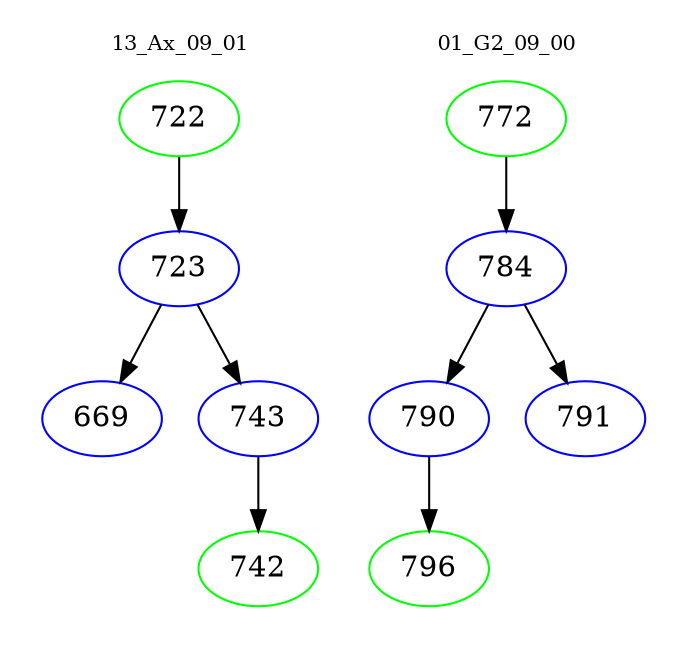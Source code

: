 digraph{
subgraph cluster_0 {
color = white
label = "13_Ax_09_01";
fontsize=10;
T0_722 [label="722", color="green"]
T0_722 -> T0_723 [color="black"]
T0_723 [label="723", color="blue"]
T0_723 -> T0_669 [color="black"]
T0_669 [label="669", color="blue"]
T0_723 -> T0_743 [color="black"]
T0_743 [label="743", color="blue"]
T0_743 -> T0_742 [color="black"]
T0_742 [label="742", color="green"]
}
subgraph cluster_1 {
color = white
label = "01_G2_09_00";
fontsize=10;
T1_772 [label="772", color="green"]
T1_772 -> T1_784 [color="black"]
T1_784 [label="784", color="blue"]
T1_784 -> T1_790 [color="black"]
T1_790 [label="790", color="blue"]
T1_790 -> T1_796 [color="black"]
T1_796 [label="796", color="green"]
T1_784 -> T1_791 [color="black"]
T1_791 [label="791", color="blue"]
}
}
